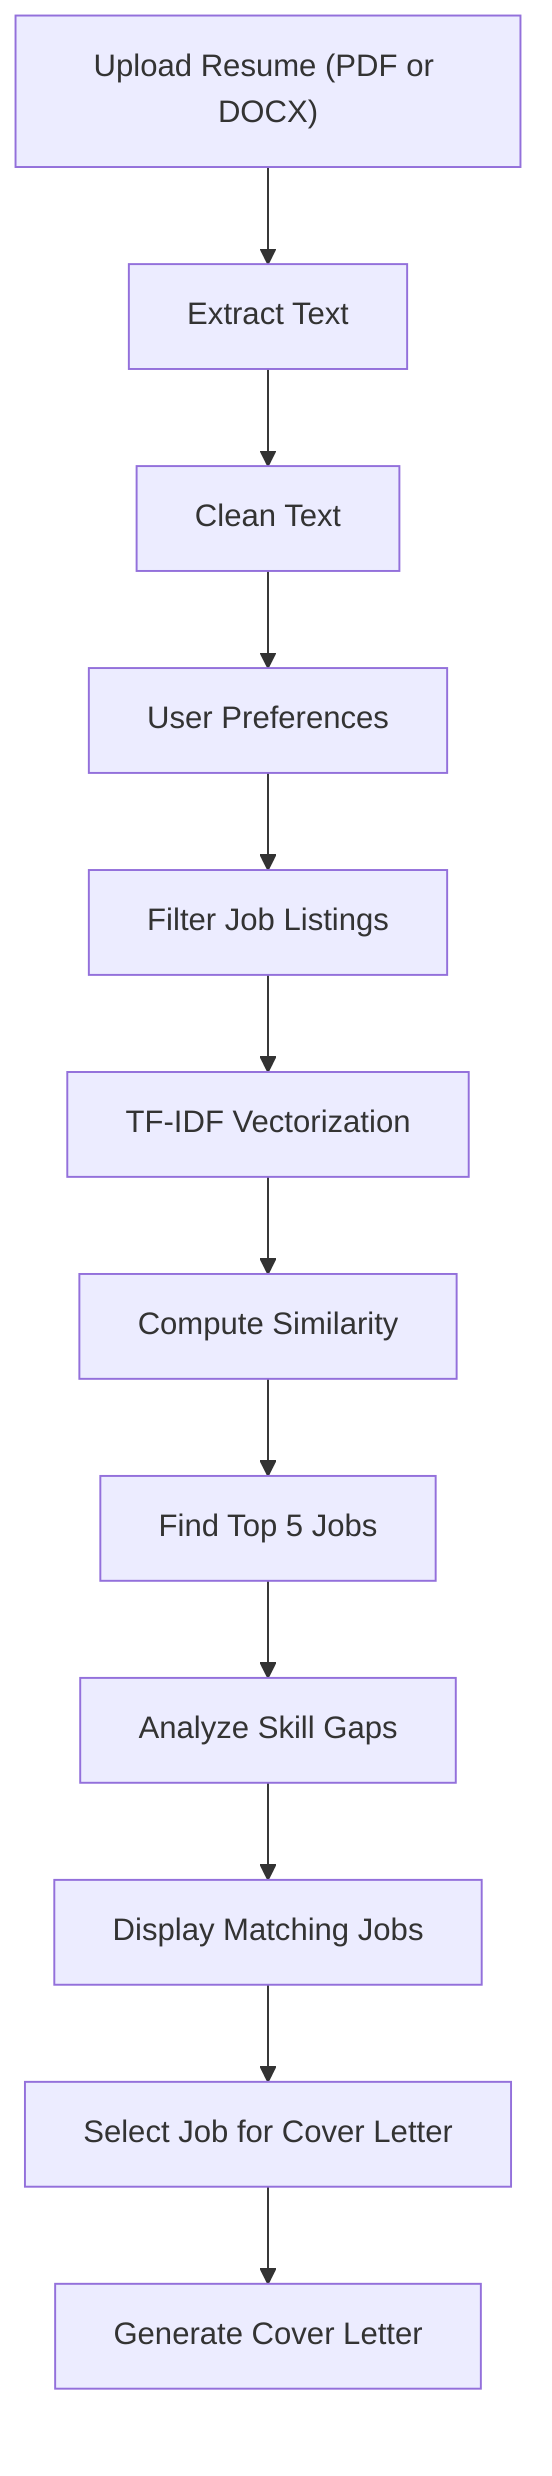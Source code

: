 flowchart TD
    A["Upload Resume (PDF or DOCX)"] --> B["Extract Text"]
    B --> C["Clean Text"]
    C --> D["User Preferences"]
    D --> E["Filter Job Listings"]
    E --> F["TF-IDF Vectorization"]
    F --> G["Compute Similarity"]
    G --> H["Find Top 5 Jobs"]
    H --> I["Analyze Skill Gaps"]
    I --> J["Display Matching Jobs"]
    J --> K["Select Job for Cover Letter"]
    K --> L["Generate Cover Letter"]